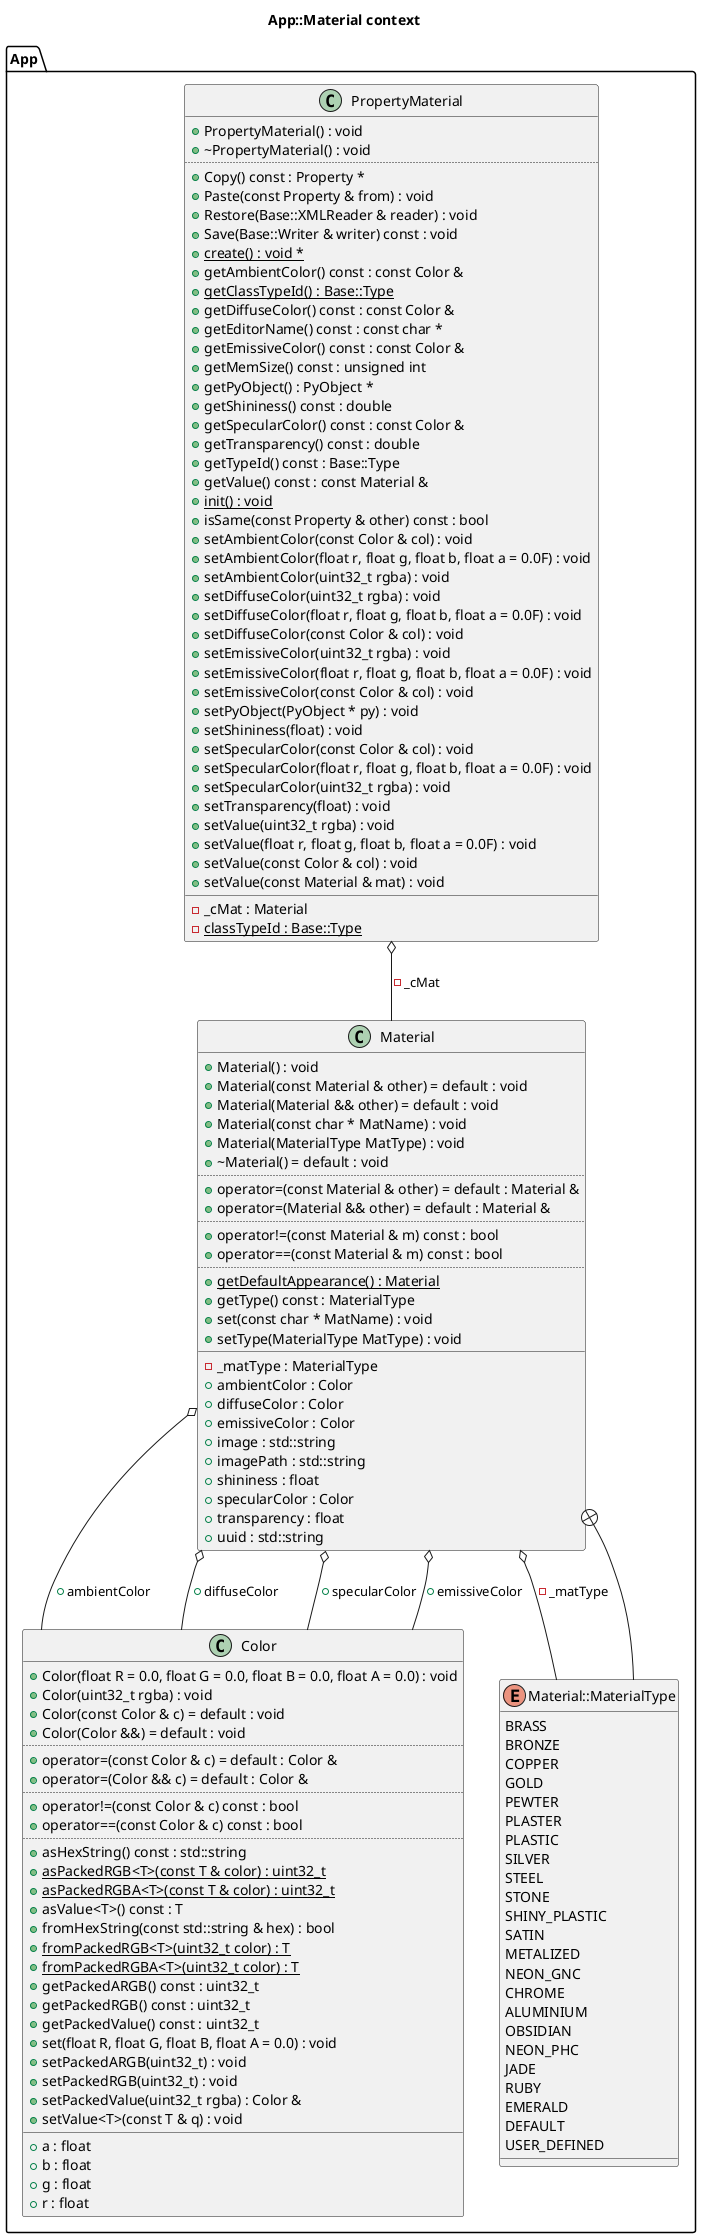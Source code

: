 @startuml
title App::Material context
package [App] as C_0018282610363821501524 {
class "Color" as C_0007151109991894271781
class C_0007151109991894271781 [[https://github.com/FreeCAD/FreeCAD/blob/2fcc5317fe3aee96ca73475986a577719fc78e20/src/App/Color.h#L40{Color}]] {
+Color(float R = 0.0, float G = 0.0, float B = 0.0, float A = 0.0) : void [[[https://github.com/FreeCAD/FreeCAD/blob/2fcc5317fe3aee96ca73475986a577719fc78e20/src/App/Color.h#L47{Color}]]]
+Color(uint32_t rgba) : void [[[https://github.com/FreeCAD/FreeCAD/blob/2fcc5317fe3aee96ca73475986a577719fc78e20/src/App/Color.h#L53{Color}]]]
+Color(const Color & c) = default : void [[[https://github.com/FreeCAD/FreeCAD/blob/2fcc5317fe3aee96ca73475986a577719fc78e20/src/App/Color.h#L56{Color}]]]
+Color(Color &&) = default : void [[[https://github.com/FreeCAD/FreeCAD/blob/2fcc5317fe3aee96ca73475986a577719fc78e20/src/App/Color.h#L57{Color}]]]
..
+operator=(const Color & c) = default : Color & [[[https://github.com/FreeCAD/FreeCAD/blob/2fcc5317fe3aee96ca73475986a577719fc78e20/src/App/Color.h#L67{operator=}]]]
+operator=(Color && c) = default : Color & [[[https://github.com/FreeCAD/FreeCAD/blob/2fcc5317fe3aee96ca73475986a577719fc78e20/src/App/Color.h#L68{operator=}]]]
..
+operator!=(const Color & c) const : bool [[[https://github.com/FreeCAD/FreeCAD/blob/2fcc5317fe3aee96ca73475986a577719fc78e20/src/App/Color.h#L61{operator!=}]]]
+operator==(const Color & c) const : bool [[[https://github.com/FreeCAD/FreeCAD/blob/2fcc5317fe3aee96ca73475986a577719fc78e20/src/App/Color.h#L60{operator==}]]]
..
+asHexString() const : std::string [[[https://github.com/FreeCAD/FreeCAD/blob/2fcc5317fe3aee96ca73475986a577719fc78e20/src/App/Color.h#L143{asHexString}]]]
{static} +asPackedRGB<T>(const T & color) : uint32_t
{static} +asPackedRGBA<T>(const T & color) : uint32_t
+asValue<T>() const : T
+fromHexString(const std::string & hex) : bool [[[https://github.com/FreeCAD/FreeCAD/blob/2fcc5317fe3aee96ca73475986a577719fc78e20/src/App/Color.h#L149{fromHexString}]]]
{static} +fromPackedRGB<T>(uint32_t color) : T
{static} +fromPackedRGBA<T>(uint32_t color) : T
+getPackedARGB() const : uint32_t [[[https://github.com/FreeCAD/FreeCAD/blob/2fcc5317fe3aee96ca73475986a577719fc78e20/src/App/Color.h#L94{getPackedARGB}]]]
+getPackedRGB() const : uint32_t [[[https://github.com/FreeCAD/FreeCAD/blob/2fcc5317fe3aee96ca73475986a577719fc78e20/src/App/Color.h#L86{getPackedRGB}]]]
+getPackedValue() const : uint32_t [[[https://github.com/FreeCAD/FreeCAD/blob/2fcc5317fe3aee96ca73475986a577719fc78e20/src/App/Color.h#L82{getPackedValue}]]]
+set(float R, float G, float B, float A = 0.0) : void [[[https://github.com/FreeCAD/FreeCAD/blob/2fcc5317fe3aee96ca73475986a577719fc78e20/src/App/Color.h#L66{set}]]]
+setPackedARGB(uint32_t) : void [[[https://github.com/FreeCAD/FreeCAD/blob/2fcc5317fe3aee96ca73475986a577719fc78e20/src/App/Color.h#L98{setPackedARGB}]]]
+setPackedRGB(uint32_t) : void [[[https://github.com/FreeCAD/FreeCAD/blob/2fcc5317fe3aee96ca73475986a577719fc78e20/src/App/Color.h#L90{setPackedRGB}]]]
+setPackedValue(uint32_t rgba) : Color & [[[https://github.com/FreeCAD/FreeCAD/blob/2fcc5317fe3aee96ca73475986a577719fc78e20/src/App/Color.h#L76{setPackedValue}]]]
+setValue<T>(const T & q) : void
__
+a : float [[[https://github.com/FreeCAD/FreeCAD/blob/2fcc5317fe3aee96ca73475986a577719fc78e20/src/App/Color.h#L152{a}]]]
+b : float [[[https://github.com/FreeCAD/FreeCAD/blob/2fcc5317fe3aee96ca73475986a577719fc78e20/src/App/Color.h#L152{b}]]]
+g : float [[[https://github.com/FreeCAD/FreeCAD/blob/2fcc5317fe3aee96ca73475986a577719fc78e20/src/App/Color.h#L152{g}]]]
+r : float [[[https://github.com/FreeCAD/FreeCAD/blob/2fcc5317fe3aee96ca73475986a577719fc78e20/src/App/Color.h#L152{r}]]]
}
class "Material" as C_0011932603888482871764
class C_0011932603888482871764 [[https://github.com/FreeCAD/FreeCAD/blob/2fcc5317fe3aee96ca73475986a577719fc78e20/src/App/Material.h#L34{Material}]] {
+Material() : void [[[https://github.com/FreeCAD/FreeCAD/blob/2fcc5317fe3aee96ca73475986a577719fc78e20/src/App/Material.h#L69{Material}]]]
+Material(const Material & other) = default : void [[[https://github.com/FreeCAD/FreeCAD/blob/2fcc5317fe3aee96ca73475986a577719fc78e20/src/App/Material.h#L72{Material}]]]
+Material(Material && other) = default : void [[[https://github.com/FreeCAD/FreeCAD/blob/2fcc5317fe3aee96ca73475986a577719fc78e20/src/App/Material.h#L73{Material}]]]
+Material(const char * MatName) : void [[[https://github.com/FreeCAD/FreeCAD/blob/2fcc5317fe3aee96ca73475986a577719fc78e20/src/App/Material.h#L77{Material}]]]
+Material(MaterialType MatType) : void [[[https://github.com/FreeCAD/FreeCAD/blob/2fcc5317fe3aee96ca73475986a577719fc78e20/src/App/Material.h#L80{Material}]]]
+~Material() = default : void [[[https://github.com/FreeCAD/FreeCAD/blob/2fcc5317fe3aee96ca73475986a577719fc78e20/src/App/Material.h#L70{~Material}]]]
..
+operator=(const Material & other) = default : Material & [[[https://github.com/FreeCAD/FreeCAD/blob/2fcc5317fe3aee96ca73475986a577719fc78e20/src/App/Material.h#L159{operator=}]]]
+operator=(Material && other) = default : Material & [[[https://github.com/FreeCAD/FreeCAD/blob/2fcc5317fe3aee96ca73475986a577719fc78e20/src/App/Material.h#L160{operator=}]]]
..
+operator!=(const Material & m) const : bool [[[https://github.com/FreeCAD/FreeCAD/blob/2fcc5317fe3aee96ca73475986a577719fc78e20/src/App/Material.h#L155{operator!=}]]]
+operator==(const Material & m) const : bool [[[https://github.com/FreeCAD/FreeCAD/blob/2fcc5317fe3aee96ca73475986a577719fc78e20/src/App/Material.h#L140{operator==}]]]
..
{static} +getDefaultAppearance() : Material [[[https://github.com/FreeCAD/FreeCAD/blob/2fcc5317fe3aee96ca73475986a577719fc78e20/src/App/Material.h#L162{getDefaultAppearance}]]]
+getType() const : MaterialType [[[https://github.com/FreeCAD/FreeCAD/blob/2fcc5317fe3aee96ca73475986a577719fc78e20/src/App/Material.h#L120{getType}]]]
+set(const char * MatName) : void [[[https://github.com/FreeCAD/FreeCAD/blob/2fcc5317fe3aee96ca73475986a577719fc78e20/src/App/Material.h#L111{set}]]]
+setType(MaterialType MatType) : void [[[https://github.com/FreeCAD/FreeCAD/blob/2fcc5317fe3aee96ca73475986a577719fc78e20/src/App/Material.h#L116{setType}]]]
__
-_matType : MaterialType [[[https://github.com/FreeCAD/FreeCAD/blob/2fcc5317fe3aee96ca73475986a577719fc78e20/src/App/Material.h#L165{_matType}]]]
+ambientColor : Color [[[https://github.com/FreeCAD/FreeCAD/blob/2fcc5317fe3aee96ca73475986a577719fc78e20/src/App/Material.h#L128{ambientColor}]]]
+diffuseColor : Color [[[https://github.com/FreeCAD/FreeCAD/blob/2fcc5317fe3aee96ca73475986a577719fc78e20/src/App/Material.h#L129{diffuseColor}]]]
+emissiveColor : Color [[[https://github.com/FreeCAD/FreeCAD/blob/2fcc5317fe3aee96ca73475986a577719fc78e20/src/App/Material.h#L131{emissiveColor}]]]
+image : std::string [[[https://github.com/FreeCAD/FreeCAD/blob/2fcc5317fe3aee96ca73475986a577719fc78e20/src/App/Material.h#L134{image}]]]
+imagePath : std::string [[[https://github.com/FreeCAD/FreeCAD/blob/2fcc5317fe3aee96ca73475986a577719fc78e20/src/App/Material.h#L135{imagePath}]]]
+shininess : float [[[https://github.com/FreeCAD/FreeCAD/blob/2fcc5317fe3aee96ca73475986a577719fc78e20/src/App/Material.h#L132{shininess}]]]
+specularColor : Color [[[https://github.com/FreeCAD/FreeCAD/blob/2fcc5317fe3aee96ca73475986a577719fc78e20/src/App/Material.h#L130{specularColor}]]]
+transparency : float [[[https://github.com/FreeCAD/FreeCAD/blob/2fcc5317fe3aee96ca73475986a577719fc78e20/src/App/Material.h#L133{transparency}]]]
+uuid : std::string [[[https://github.com/FreeCAD/FreeCAD/blob/2fcc5317fe3aee96ca73475986a577719fc78e20/src/App/Material.h#L136{uuid}]]]
}
enum "Material::MaterialType" as C_0014576806863920019546
enum C_0014576806863920019546 [[https://github.com/FreeCAD/FreeCAD/blob/2fcc5317fe3aee96ca73475986a577719fc78e20/src/App/Material.h#L37{Material::MaterialType}]] {
BRASS
BRONZE
COPPER
GOLD
PEWTER
PLASTER
PLASTIC
SILVER
STEEL
STONE
SHINY_PLASTIC
SATIN
METALIZED
NEON_GNC
CHROME
ALUMINIUM
OBSIDIAN
NEON_PHC
JADE
RUBY
EMERALD
DEFAULT
USER_DEFINED
}
class "PropertyMaterial" as C_0006865239829155458824
class C_0006865239829155458824 [[https://github.com/FreeCAD/FreeCAD/blob/2fcc5317fe3aee96ca73475986a577719fc78e20/src/App/PropertyStandard.h#L1020{PropertyMaterial}]] {
+PropertyMaterial() : void [[[https://github.com/FreeCAD/FreeCAD/blob/2fcc5317fe3aee96ca73475986a577719fc78e20/src/App/PropertyStandard.h#L1029{PropertyMaterial}]]]
+~PropertyMaterial() : void [[[https://github.com/FreeCAD/FreeCAD/blob/2fcc5317fe3aee96ca73475986a577719fc78e20/src/App/PropertyStandard.h#L1035{~PropertyMaterial}]]]
..
+Copy() const : Property * [[[https://github.com/FreeCAD/FreeCAD/blob/2fcc5317fe3aee96ca73475986a577719fc78e20/src/App/PropertyStandard.h#L1076{Copy}]]]
+Paste(const Property & from) : void [[[https://github.com/FreeCAD/FreeCAD/blob/2fcc5317fe3aee96ca73475986a577719fc78e20/src/App/PropertyStandard.h#L1077{Paste}]]]
+Restore(Base::XMLReader & reader) : void [[[https://github.com/FreeCAD/FreeCAD/blob/2fcc5317fe3aee96ca73475986a577719fc78e20/src/App/PropertyStandard.h#L1072{Restore}]]]
+Save(Base::Writer & writer) const : void [[[https://github.com/FreeCAD/FreeCAD/blob/2fcc5317fe3aee96ca73475986a577719fc78e20/src/App/PropertyStandard.h#L1071{Save}]]]
{static} +create() : void * [[[https://github.com/FreeCAD/FreeCAD/blob/2fcc5317fe3aee96ca73475986a577719fc78e20/src/Base/BaseClass.h#L52{create}]]]
+getAmbientColor() const : const Color & [[[https://github.com/FreeCAD/FreeCAD/blob/2fcc5317fe3aee96ca73475986a577719fc78e20/src/App/PropertyStandard.h#L1061{getAmbientColor}]]]
{static} +getClassTypeId() : Base::Type [[[https://github.com/FreeCAD/FreeCAD/blob/2fcc5317fe3aee96ca73475986a577719fc78e20/src/Base/BaseClass.h#L49{getClassTypeId}]]]
+getDiffuseColor() const : const Color & [[[https://github.com/FreeCAD/FreeCAD/blob/2fcc5317fe3aee96ca73475986a577719fc78e20/src/App/PropertyStandard.h#L1062{getDiffuseColor}]]]
+getEditorName() const : const char * [[[https://github.com/FreeCAD/FreeCAD/blob/2fcc5317fe3aee96ca73475986a577719fc78e20/src/App/PropertyStandard.h#L1074{getEditorName}]]]
+getEmissiveColor() const : const Color & [[[https://github.com/FreeCAD/FreeCAD/blob/2fcc5317fe3aee96ca73475986a577719fc78e20/src/App/PropertyStandard.h#L1064{getEmissiveColor}]]]
+getMemSize() const : unsigned int [[[https://github.com/FreeCAD/FreeCAD/blob/2fcc5317fe3aee96ca73475986a577719fc78e20/src/App/PropertyStandard.h#L1079{getMemSize}]]]
+getPyObject() : PyObject * [[[https://github.com/FreeCAD/FreeCAD/blob/2fcc5317fe3aee96ca73475986a577719fc78e20/src/App/PropertyStandard.h#L1068{getPyObject}]]]
+getShininess() const : double [[[https://github.com/FreeCAD/FreeCAD/blob/2fcc5317fe3aee96ca73475986a577719fc78e20/src/App/PropertyStandard.h#L1065{getShininess}]]]
+getSpecularColor() const : const Color & [[[https://github.com/FreeCAD/FreeCAD/blob/2fcc5317fe3aee96ca73475986a577719fc78e20/src/App/PropertyStandard.h#L1063{getSpecularColor}]]]
+getTransparency() const : double [[[https://github.com/FreeCAD/FreeCAD/blob/2fcc5317fe3aee96ca73475986a577719fc78e20/src/App/PropertyStandard.h#L1066{getTransparency}]]]
+getTypeId() const : Base::Type [[[https://github.com/FreeCAD/FreeCAD/blob/2fcc5317fe3aee96ca73475986a577719fc78e20/src/Base/BaseClass.h#L50{getTypeId}]]]
+getValue() const : const Material & [[[https://github.com/FreeCAD/FreeCAD/blob/2fcc5317fe3aee96ca73475986a577719fc78e20/src/App/PropertyStandard.h#L1060{getValue}]]]
{static} +init() : void [[[https://github.com/FreeCAD/FreeCAD/blob/2fcc5317fe3aee96ca73475986a577719fc78e20/src/Base/BaseClass.h#L51{init}]]]
+isSame(const Property & other) const : bool [[[https://github.com/FreeCAD/FreeCAD/blob/2fcc5317fe3aee96ca73475986a577719fc78e20/src/App/PropertyStandard.h#L1084{isSame}]]]
+setAmbientColor(const Color & col) : void [[[https://github.com/FreeCAD/FreeCAD/blob/2fcc5317fe3aee96ca73475986a577719fc78e20/src/App/PropertyStandard.h#L1043{setAmbientColor}]]]
+setAmbientColor(float r, float g, float b, float a = 0.0F) : void [[[https://github.com/FreeCAD/FreeCAD/blob/2fcc5317fe3aee96ca73475986a577719fc78e20/src/App/PropertyStandard.h#L1044{setAmbientColor}]]]
+setAmbientColor(uint32_t rgba) : void [[[https://github.com/FreeCAD/FreeCAD/blob/2fcc5317fe3aee96ca73475986a577719fc78e20/src/App/PropertyStandard.h#L1045{setAmbientColor}]]]
+setDiffuseColor(uint32_t rgba) : void [[[https://github.com/FreeCAD/FreeCAD/blob/2fcc5317fe3aee96ca73475986a577719fc78e20/src/App/PropertyStandard.h#L1048{setDiffuseColor}]]]
+setDiffuseColor(float r, float g, float b, float a = 0.0F) : void [[[https://github.com/FreeCAD/FreeCAD/blob/2fcc5317fe3aee96ca73475986a577719fc78e20/src/App/PropertyStandard.h#L1047{setDiffuseColor}]]]
+setDiffuseColor(const Color & col) : void [[[https://github.com/FreeCAD/FreeCAD/blob/2fcc5317fe3aee96ca73475986a577719fc78e20/src/App/PropertyStandard.h#L1046{setDiffuseColor}]]]
+setEmissiveColor(uint32_t rgba) : void [[[https://github.com/FreeCAD/FreeCAD/blob/2fcc5317fe3aee96ca73475986a577719fc78e20/src/App/PropertyStandard.h#L1054{setEmissiveColor}]]]
+setEmissiveColor(float r, float g, float b, float a = 0.0F) : void [[[https://github.com/FreeCAD/FreeCAD/blob/2fcc5317fe3aee96ca73475986a577719fc78e20/src/App/PropertyStandard.h#L1053{setEmissiveColor}]]]
+setEmissiveColor(const Color & col) : void [[[https://github.com/FreeCAD/FreeCAD/blob/2fcc5317fe3aee96ca73475986a577719fc78e20/src/App/PropertyStandard.h#L1052{setEmissiveColor}]]]
+setPyObject(PyObject * py) : void [[[https://github.com/FreeCAD/FreeCAD/blob/2fcc5317fe3aee96ca73475986a577719fc78e20/src/App/PropertyStandard.h#L1069{setPyObject}]]]
+setShininess(float) : void [[[https://github.com/FreeCAD/FreeCAD/blob/2fcc5317fe3aee96ca73475986a577719fc78e20/src/App/PropertyStandard.h#L1055{setShininess}]]]
+setSpecularColor(const Color & col) : void [[[https://github.com/FreeCAD/FreeCAD/blob/2fcc5317fe3aee96ca73475986a577719fc78e20/src/App/PropertyStandard.h#L1049{setSpecularColor}]]]
+setSpecularColor(float r, float g, float b, float a = 0.0F) : void [[[https://github.com/FreeCAD/FreeCAD/blob/2fcc5317fe3aee96ca73475986a577719fc78e20/src/App/PropertyStandard.h#L1050{setSpecularColor}]]]
+setSpecularColor(uint32_t rgba) : void [[[https://github.com/FreeCAD/FreeCAD/blob/2fcc5317fe3aee96ca73475986a577719fc78e20/src/App/PropertyStandard.h#L1051{setSpecularColor}]]]
+setTransparency(float) : void [[[https://github.com/FreeCAD/FreeCAD/blob/2fcc5317fe3aee96ca73475986a577719fc78e20/src/App/PropertyStandard.h#L1056{setTransparency}]]]
+setValue(uint32_t rgba) : void [[[https://github.com/FreeCAD/FreeCAD/blob/2fcc5317fe3aee96ca73475986a577719fc78e20/src/App/PropertyStandard.h#L1042{setValue}]]]
+setValue(float r, float g, float b, float a = 0.0F) : void [[[https://github.com/FreeCAD/FreeCAD/blob/2fcc5317fe3aee96ca73475986a577719fc78e20/src/App/PropertyStandard.h#L1041{setValue}]]]
+setValue(const Color & col) : void [[[https://github.com/FreeCAD/FreeCAD/blob/2fcc5317fe3aee96ca73475986a577719fc78e20/src/App/PropertyStandard.h#L1040{setValue}]]]
+setValue(const Material & mat) : void [[[https://github.com/FreeCAD/FreeCAD/blob/2fcc5317fe3aee96ca73475986a577719fc78e20/src/App/PropertyStandard.h#L1039{setValue}]]]
__
-_cMat : Material [[[https://github.com/FreeCAD/FreeCAD/blob/2fcc5317fe3aee96ca73475986a577719fc78e20/src/App/PropertyStandard.h#L1094{_cMat}]]]
{static} -classTypeId : Base::Type [[[https://github.com/FreeCAD/FreeCAD/blob/2fcc5317fe3aee96ca73475986a577719fc78e20/src/Base/BaseClass.h#L55{classTypeId}]]]
}
}
C_0011932603888482871764 o-- C_0007151109991894271781 [[https://github.com/FreeCAD/FreeCAD/blob/2fcc5317fe3aee96ca73475986a577719fc78e20/src/App/Material.h#L128{ambientColor}]] : +ambientColor
C_0011932603888482871764 o-- C_0007151109991894271781 [[https://github.com/FreeCAD/FreeCAD/blob/2fcc5317fe3aee96ca73475986a577719fc78e20/src/App/Material.h#L129{diffuseColor}]] : +diffuseColor
C_0011932603888482871764 o-- C_0007151109991894271781 [[https://github.com/FreeCAD/FreeCAD/blob/2fcc5317fe3aee96ca73475986a577719fc78e20/src/App/Material.h#L130{specularColor}]] : +specularColor
C_0011932603888482871764 o-- C_0007151109991894271781 [[https://github.com/FreeCAD/FreeCAD/blob/2fcc5317fe3aee96ca73475986a577719fc78e20/src/App/Material.h#L131{emissiveColor}]] : +emissiveColor
C_0011932603888482871764 o-- C_0014576806863920019546 [[https://github.com/FreeCAD/FreeCAD/blob/2fcc5317fe3aee96ca73475986a577719fc78e20/src/App/Material.h#L165{_matType}]] : -_matType
C_0014576806863920019546 --+ C_0011932603888482871764
C_0006865239829155458824 o-- C_0011932603888482871764 [[https://github.com/FreeCAD/FreeCAD/blob/2fcc5317fe3aee96ca73475986a577719fc78e20/src/App/PropertyStandard.h#L1094{_cMat}]] : -_cMat

'Generated with clang-uml, version 0.6.0
'LLVM version Ubuntu clang version 19.1.1 (1ubuntu1)
@enduml
